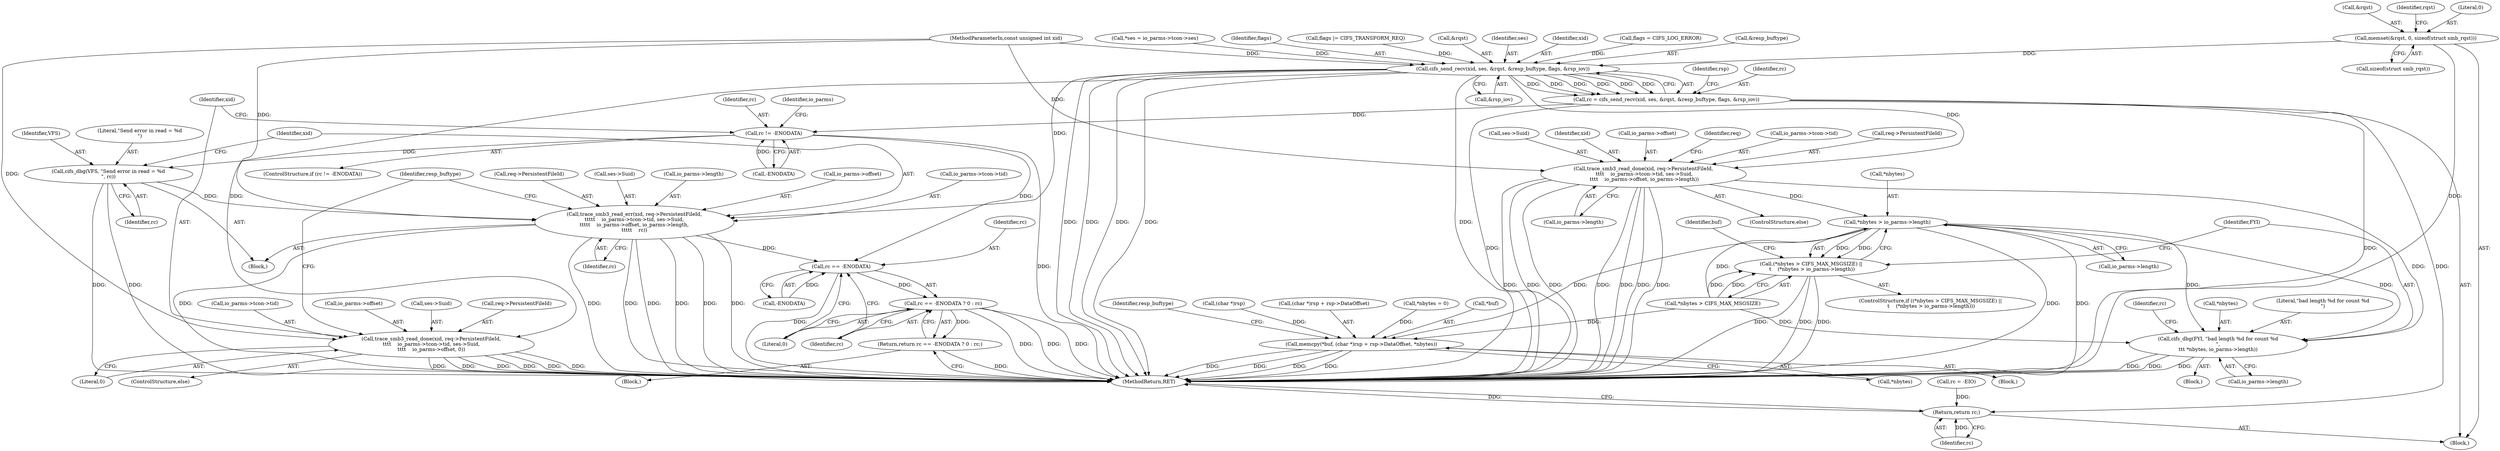 digraph "0_linux_088aaf17aa79300cab14dbee2569c58cfafd7d6e@API" {
"1000182" [label="(Call,memset(&rqst, 0, sizeof(struct smb_rqst)))"];
"1000200" [label="(Call,cifs_send_recv(xid, ses, &rqst, &resp_buftype, flags, &rsp_iov))"];
"1000198" [label="(Call,rc = cifs_send_recv(xid, ses, &rqst, &resp_buftype, flags, &rsp_iov))"];
"1000221" [label="(Call,rc != -ENODATA)"];
"1000231" [label="(Call,cifs_dbg(VFS, \"Send error in read = %d\n\", rc))"];
"1000235" [label="(Call,trace_smb3_read_err(xid, req->PersistentFileId,\n\t\t\t\t\t    io_parms->tcon->tid, ses->Suid,\n\t\t\t\t\t    io_parms->offset, io_parms->length,\n\t\t\t\t\t    rc))"];
"1000280" [label="(Call,rc == -ENODATA)"];
"1000279" [label="(Call,rc == -ENODATA ? 0 : rc)"];
"1000278" [label="(Return,return rc == -ENODATA ? 0 : rc;)"];
"1000394" [label="(Return,return rc;)"];
"1000256" [label="(Call,trace_smb3_read_done(xid, req->PersistentFileId,\n\t\t\t\t    io_parms->tcon->tid, ses->Suid,\n\t\t\t\t    io_parms->offset, 0))"];
"1000287" [label="(Call,trace_smb3_read_done(xid, req->PersistentFileId,\n \t\t\t\t    io_parms->tcon->tid, ses->Suid,\n \t\t\t\t    io_parms->offset, io_parms->length))"];
"1000321" [label="(Call,*nbytes > io_parms->length)"];
"1000316" [label="(Call,(*nbytes > CIFS_MAX_MSGSIZE) ||\n \t    (*nbytes > io_parms->length))"];
"1000328" [label="(Call,cifs_dbg(FYI, \"bad length %d for count %d\n\",\n\t\t\t *nbytes, io_parms->length))"];
"1000348" [label="(Call,memcpy(*buf, (char *)rsp + rsp->DataOffset, *nbytes))"];
"1000219" [label="(Block,)"];
"1000211" [label="(Identifier,rsp)"];
"1000336" [label="(Call,rc = -EIO)"];
"1000251" [label="(Call,io_parms->length)"];
"1000202" [label="(Identifier,ses)"];
"1000208" [label="(Call,&rsp_iov)"];
"1000333" [label="(Call,io_parms->length)"];
"1000358" [label="(Call,*nbytes)"];
"1000201" [label="(Identifier,xid)"];
"1000324" [label="(Call,io_parms->length)"];
"1000289" [label="(Call,req->PersistentFileId)"];
"1000346" [label="(Identifier,buf)"];
"1000126" [label="(Call,flags = CIFS_LOG_ERROR)"];
"1000315" [label="(ControlStructure,if ((*nbytes > CIFS_MAX_MSGSIZE) ||\n \t    (*nbytes > io_parms->length)))"];
"1000284" [label="(Literal,0)"];
"1000272" [label="(Literal,0)"];
"1000231" [label="(Call,cifs_dbg(VFS, \"Send error in read = %d\n\", rc))"];
"1000225" [label="(Block,)"];
"1000285" [label="(Identifier,rc)"];
"1000331" [label="(Call,*nbytes)"];
"1000361" [label="(Identifier,resp_buftype)"];
"1000257" [label="(Identifier,xid)"];
"1000322" [label="(Call,*nbytes)"];
"1000269" [label="(Call,io_parms->offset)"];
"1000297" [label="(Call,ses->Suid)"];
"1000317" [label="(Call,*nbytes > CIFS_MAX_MSGSIZE)"];
"1000235" [label="(Call,trace_smb3_read_err(xid, req->PersistentFileId,\n\t\t\t\t\t    io_parms->tcon->tid, ses->Suid,\n\t\t\t\t\t    io_parms->offset, io_parms->length,\n\t\t\t\t\t    rc))"];
"1000394" [label="(Return,return rc;)"];
"1000288" [label="(Identifier,xid)"];
"1000186" [label="(Call,sizeof(struct smb_rqst))"];
"1000280" [label="(Call,rc == -ENODATA)"];
"1000352" [label="(Call,(char *)rsp)"];
"1000287" [label="(Call,trace_smb3_read_done(xid, req->PersistentFileId,\n \t\t\t\t    io_parms->tcon->tid, ses->Suid,\n \t\t\t\t    io_parms->offset, io_parms->length))"];
"1000248" [label="(Call,io_parms->offset)"];
"1000205" [label="(Call,&resp_buftype)"];
"1000351" [label="(Call,(char *)rsp + rsp->DataOffset)"];
"1000255" [label="(ControlStructure,else)"];
"1000183" [label="(Call,&rqst)"];
"1000274" [label="(Identifier,resp_buftype)"];
"1000130" [label="(Call,*ses = io_parms->tcon->ses)"];
"1000232" [label="(Identifier,VFS)"];
"1000254" [label="(Identifier,rc)"];
"1000282" [label="(Call,-ENODATA)"];
"1000286" [label="(ControlStructure,else)"];
"1000300" [label="(Call,io_parms->offset)"];
"1000307" [label="(Identifier,req)"];
"1000266" [label="(Call,ses->Suid)"];
"1000328" [label="(Call,cifs_dbg(FYI, \"bad length %d for count %d\n\",\n\t\t\t *nbytes, io_parms->length))"];
"1000281" [label="(Identifier,rc)"];
"1000240" [label="(Call,io_parms->tcon->tid)"];
"1000237" [label="(Call,req->PersistentFileId)"];
"1000303" [label="(Call,io_parms->length)"];
"1000292" [label="(Call,io_parms->tcon->tid)"];
"1000222" [label="(Identifier,rc)"];
"1000340" [label="(Call,*nbytes = 0)"];
"1000190" [label="(Identifier,rqst)"];
"1000327" [label="(Block,)"];
"1000348" [label="(Call,memcpy(*buf, (char *)rsp + rsp->DataOffset, *nbytes))"];
"1000396" [label="(MethodReturn,RET)"];
"1000221" [label="(Call,rc != -ENODATA)"];
"1000316" [label="(Call,(*nbytes > CIFS_MAX_MSGSIZE) ||\n \t    (*nbytes > io_parms->length))"];
"1000347" [label="(Block,)"];
"1000199" [label="(Identifier,rc)"];
"1000321" [label="(Call,*nbytes > io_parms->length)"];
"1000200" [label="(Call,cifs_send_recv(xid, ses, &rqst, &resp_buftype, flags, &rsp_iov))"];
"1000207" [label="(Identifier,flags)"];
"1000163" [label="(Call,flags |= CIFS_TRANSFORM_REQ)"];
"1000245" [label="(Call,ses->Suid)"];
"1000349" [label="(Call,*buf)"];
"1000106" [label="(Block,)"];
"1000203" [label="(Call,&rqst)"];
"1000258" [label="(Call,req->PersistentFileId)"];
"1000395" [label="(Identifier,rc)"];
"1000256" [label="(Call,trace_smb3_read_done(xid, req->PersistentFileId,\n\t\t\t\t    io_parms->tcon->tid, ses->Suid,\n\t\t\t\t    io_parms->offset, 0))"];
"1000220" [label="(ControlStructure,if (rc != -ENODATA))"];
"1000185" [label="(Literal,0)"];
"1000236" [label="(Identifier,xid)"];
"1000198" [label="(Call,rc = cifs_send_recv(xid, ses, &rqst, &resp_buftype, flags, &rsp_iov))"];
"1000233" [label="(Literal,\"Send error in read = %d\n\")"];
"1000228" [label="(Identifier,io_parms)"];
"1000223" [label="(Call,-ENODATA)"];
"1000329" [label="(Identifier,FYI)"];
"1000330" [label="(Literal,\"bad length %d for count %d\n\")"];
"1000278" [label="(Return,return rc == -ENODATA ? 0 : rc;)"];
"1000261" [label="(Call,io_parms->tcon->tid)"];
"1000182" [label="(Call,memset(&rqst, 0, sizeof(struct smb_rqst)))"];
"1000234" [label="(Identifier,rc)"];
"1000279" [label="(Call,rc == -ENODATA ? 0 : rc)"];
"1000101" [label="(MethodParameterIn,const unsigned int xid)"];
"1000337" [label="(Identifier,rc)"];
"1000182" -> "1000106"  [label="AST: "];
"1000182" -> "1000186"  [label="CFG: "];
"1000183" -> "1000182"  [label="AST: "];
"1000185" -> "1000182"  [label="AST: "];
"1000186" -> "1000182"  [label="AST: "];
"1000190" -> "1000182"  [label="CFG: "];
"1000182" -> "1000396"  [label="DDG: "];
"1000182" -> "1000200"  [label="DDG: "];
"1000200" -> "1000198"  [label="AST: "];
"1000200" -> "1000208"  [label="CFG: "];
"1000201" -> "1000200"  [label="AST: "];
"1000202" -> "1000200"  [label="AST: "];
"1000203" -> "1000200"  [label="AST: "];
"1000205" -> "1000200"  [label="AST: "];
"1000207" -> "1000200"  [label="AST: "];
"1000208" -> "1000200"  [label="AST: "];
"1000198" -> "1000200"  [label="CFG: "];
"1000200" -> "1000396"  [label="DDG: "];
"1000200" -> "1000396"  [label="DDG: "];
"1000200" -> "1000396"  [label="DDG: "];
"1000200" -> "1000396"  [label="DDG: "];
"1000200" -> "1000396"  [label="DDG: "];
"1000200" -> "1000198"  [label="DDG: "];
"1000200" -> "1000198"  [label="DDG: "];
"1000200" -> "1000198"  [label="DDG: "];
"1000200" -> "1000198"  [label="DDG: "];
"1000200" -> "1000198"  [label="DDG: "];
"1000200" -> "1000198"  [label="DDG: "];
"1000101" -> "1000200"  [label="DDG: "];
"1000130" -> "1000200"  [label="DDG: "];
"1000163" -> "1000200"  [label="DDG: "];
"1000126" -> "1000200"  [label="DDG: "];
"1000200" -> "1000235"  [label="DDG: "];
"1000200" -> "1000256"  [label="DDG: "];
"1000200" -> "1000287"  [label="DDG: "];
"1000198" -> "1000106"  [label="AST: "];
"1000199" -> "1000198"  [label="AST: "];
"1000211" -> "1000198"  [label="CFG: "];
"1000198" -> "1000396"  [label="DDG: "];
"1000198" -> "1000396"  [label="DDG: "];
"1000198" -> "1000221"  [label="DDG: "];
"1000198" -> "1000394"  [label="DDG: "];
"1000221" -> "1000220"  [label="AST: "];
"1000221" -> "1000223"  [label="CFG: "];
"1000222" -> "1000221"  [label="AST: "];
"1000223" -> "1000221"  [label="AST: "];
"1000228" -> "1000221"  [label="CFG: "];
"1000257" -> "1000221"  [label="CFG: "];
"1000221" -> "1000396"  [label="DDG: "];
"1000223" -> "1000221"  [label="DDG: "];
"1000221" -> "1000231"  [label="DDG: "];
"1000221" -> "1000280"  [label="DDG: "];
"1000231" -> "1000225"  [label="AST: "];
"1000231" -> "1000234"  [label="CFG: "];
"1000232" -> "1000231"  [label="AST: "];
"1000233" -> "1000231"  [label="AST: "];
"1000234" -> "1000231"  [label="AST: "];
"1000236" -> "1000231"  [label="CFG: "];
"1000231" -> "1000396"  [label="DDG: "];
"1000231" -> "1000396"  [label="DDG: "];
"1000231" -> "1000235"  [label="DDG: "];
"1000235" -> "1000225"  [label="AST: "];
"1000235" -> "1000254"  [label="CFG: "];
"1000236" -> "1000235"  [label="AST: "];
"1000237" -> "1000235"  [label="AST: "];
"1000240" -> "1000235"  [label="AST: "];
"1000245" -> "1000235"  [label="AST: "];
"1000248" -> "1000235"  [label="AST: "];
"1000251" -> "1000235"  [label="AST: "];
"1000254" -> "1000235"  [label="AST: "];
"1000274" -> "1000235"  [label="CFG: "];
"1000235" -> "1000396"  [label="DDG: "];
"1000235" -> "1000396"  [label="DDG: "];
"1000235" -> "1000396"  [label="DDG: "];
"1000235" -> "1000396"  [label="DDG: "];
"1000235" -> "1000396"  [label="DDG: "];
"1000235" -> "1000396"  [label="DDG: "];
"1000235" -> "1000396"  [label="DDG: "];
"1000101" -> "1000235"  [label="DDG: "];
"1000235" -> "1000280"  [label="DDG: "];
"1000280" -> "1000279"  [label="AST: "];
"1000280" -> "1000282"  [label="CFG: "];
"1000281" -> "1000280"  [label="AST: "];
"1000282" -> "1000280"  [label="AST: "];
"1000284" -> "1000280"  [label="CFG: "];
"1000285" -> "1000280"  [label="CFG: "];
"1000280" -> "1000396"  [label="DDG: "];
"1000280" -> "1000279"  [label="DDG: "];
"1000282" -> "1000280"  [label="DDG: "];
"1000279" -> "1000278"  [label="AST: "];
"1000279" -> "1000284"  [label="CFG: "];
"1000279" -> "1000285"  [label="CFG: "];
"1000284" -> "1000279"  [label="AST: "];
"1000285" -> "1000279"  [label="AST: "];
"1000278" -> "1000279"  [label="CFG: "];
"1000279" -> "1000396"  [label="DDG: "];
"1000279" -> "1000396"  [label="DDG: "];
"1000279" -> "1000396"  [label="DDG: "];
"1000279" -> "1000278"  [label="DDG: "];
"1000278" -> "1000219"  [label="AST: "];
"1000396" -> "1000278"  [label="CFG: "];
"1000278" -> "1000396"  [label="DDG: "];
"1000394" -> "1000106"  [label="AST: "];
"1000394" -> "1000395"  [label="CFG: "];
"1000395" -> "1000394"  [label="AST: "];
"1000396" -> "1000394"  [label="CFG: "];
"1000394" -> "1000396"  [label="DDG: "];
"1000395" -> "1000394"  [label="DDG: "];
"1000336" -> "1000394"  [label="DDG: "];
"1000256" -> "1000255"  [label="AST: "];
"1000256" -> "1000272"  [label="CFG: "];
"1000257" -> "1000256"  [label="AST: "];
"1000258" -> "1000256"  [label="AST: "];
"1000261" -> "1000256"  [label="AST: "];
"1000266" -> "1000256"  [label="AST: "];
"1000269" -> "1000256"  [label="AST: "];
"1000272" -> "1000256"  [label="AST: "];
"1000274" -> "1000256"  [label="CFG: "];
"1000256" -> "1000396"  [label="DDG: "];
"1000256" -> "1000396"  [label="DDG: "];
"1000256" -> "1000396"  [label="DDG: "];
"1000256" -> "1000396"  [label="DDG: "];
"1000256" -> "1000396"  [label="DDG: "];
"1000256" -> "1000396"  [label="DDG: "];
"1000101" -> "1000256"  [label="DDG: "];
"1000287" -> "1000286"  [label="AST: "];
"1000287" -> "1000303"  [label="CFG: "];
"1000288" -> "1000287"  [label="AST: "];
"1000289" -> "1000287"  [label="AST: "];
"1000292" -> "1000287"  [label="AST: "];
"1000297" -> "1000287"  [label="AST: "];
"1000300" -> "1000287"  [label="AST: "];
"1000303" -> "1000287"  [label="AST: "];
"1000307" -> "1000287"  [label="CFG: "];
"1000287" -> "1000396"  [label="DDG: "];
"1000287" -> "1000396"  [label="DDG: "];
"1000287" -> "1000396"  [label="DDG: "];
"1000287" -> "1000396"  [label="DDG: "];
"1000287" -> "1000396"  [label="DDG: "];
"1000287" -> "1000396"  [label="DDG: "];
"1000287" -> "1000396"  [label="DDG: "];
"1000101" -> "1000287"  [label="DDG: "];
"1000287" -> "1000321"  [label="DDG: "];
"1000287" -> "1000328"  [label="DDG: "];
"1000321" -> "1000316"  [label="AST: "];
"1000321" -> "1000324"  [label="CFG: "];
"1000322" -> "1000321"  [label="AST: "];
"1000324" -> "1000321"  [label="AST: "];
"1000316" -> "1000321"  [label="CFG: "];
"1000321" -> "1000396"  [label="DDG: "];
"1000321" -> "1000396"  [label="DDG: "];
"1000321" -> "1000316"  [label="DDG: "];
"1000321" -> "1000316"  [label="DDG: "];
"1000317" -> "1000321"  [label="DDG: "];
"1000321" -> "1000328"  [label="DDG: "];
"1000321" -> "1000328"  [label="DDG: "];
"1000321" -> "1000348"  [label="DDG: "];
"1000316" -> "1000315"  [label="AST: "];
"1000316" -> "1000317"  [label="CFG: "];
"1000317" -> "1000316"  [label="AST: "];
"1000329" -> "1000316"  [label="CFG: "];
"1000346" -> "1000316"  [label="CFG: "];
"1000316" -> "1000396"  [label="DDG: "];
"1000316" -> "1000396"  [label="DDG: "];
"1000316" -> "1000396"  [label="DDG: "];
"1000317" -> "1000316"  [label="DDG: "];
"1000317" -> "1000316"  [label="DDG: "];
"1000328" -> "1000327"  [label="AST: "];
"1000328" -> "1000333"  [label="CFG: "];
"1000329" -> "1000328"  [label="AST: "];
"1000330" -> "1000328"  [label="AST: "];
"1000331" -> "1000328"  [label="AST: "];
"1000333" -> "1000328"  [label="AST: "];
"1000337" -> "1000328"  [label="CFG: "];
"1000328" -> "1000396"  [label="DDG: "];
"1000328" -> "1000396"  [label="DDG: "];
"1000328" -> "1000396"  [label="DDG: "];
"1000317" -> "1000328"  [label="DDG: "];
"1000348" -> "1000347"  [label="AST: "];
"1000348" -> "1000358"  [label="CFG: "];
"1000349" -> "1000348"  [label="AST: "];
"1000351" -> "1000348"  [label="AST: "];
"1000358" -> "1000348"  [label="AST: "];
"1000361" -> "1000348"  [label="CFG: "];
"1000348" -> "1000396"  [label="DDG: "];
"1000348" -> "1000396"  [label="DDG: "];
"1000348" -> "1000396"  [label="DDG: "];
"1000348" -> "1000396"  [label="DDG: "];
"1000352" -> "1000348"  [label="DDG: "];
"1000317" -> "1000348"  [label="DDG: "];
"1000340" -> "1000348"  [label="DDG: "];
}
